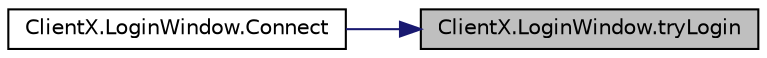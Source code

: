 digraph "ClientX.LoginWindow.tryLogin"
{
 // INTERACTIVE_SVG=YES
 // LATEX_PDF_SIZE
  edge [fontname="Helvetica",fontsize="10",labelfontname="Helvetica",labelfontsize="10"];
  node [fontname="Helvetica",fontsize="10",shape=record];
  rankdir="RL";
  Node1 [label="ClientX.LoginWindow.tryLogin",height=0.2,width=0.4,color="black", fillcolor="grey75", style="filled", fontcolor="black",tooltip="Funkcja sprawdza czy oba pola logowania są wypełnione i zwraca komunikat do użytkownika,..."];
  Node1 -> Node2 [dir="back",color="midnightblue",fontsize="10",style="solid",fontname="Helvetica"];
  Node2 [label="ClientX.LoginWindow.Connect",height=0.2,width=0.4,color="black", fillcolor="white", style="filled",URL="$class_client_x_1_1_login_window.html#a56e07d67f26b1c9c7eef39ea31313946",tooltip=" "];
}
